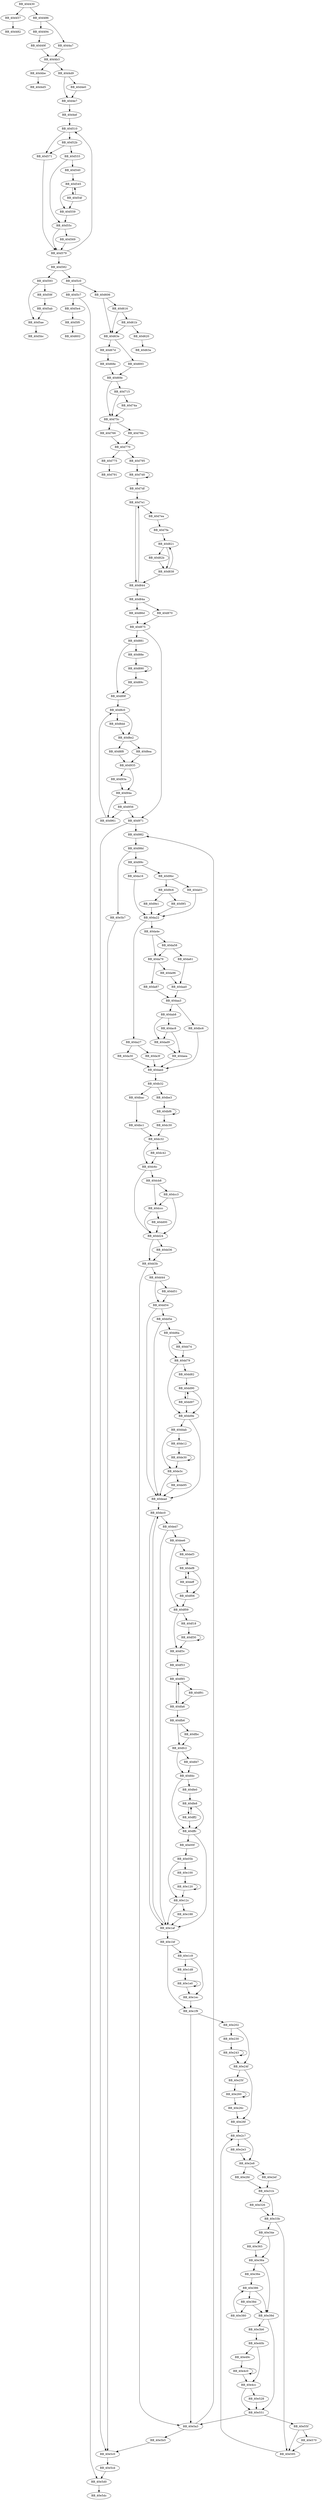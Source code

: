 DiGraph sub_40D430{
BB_40d430->BB_40d457
BB_40d430->BB_40d486
BB_40d457->BB_40d482
BB_40d486->BB_40d494
BB_40d486->BB_40d4a7
BB_40d494->BB_40d49f
BB_40d49f->BB_40d4b3
BB_40d4a7->BB_40d4b3
BB_40d4b3->BB_40d4be
BB_40d4b3->BB_40d4d9
BB_40d4be->BB_40d4d5
BB_40d4d9->BB_40d4e0
BB_40d4d9->BB_40d4e7
BB_40d4e0->BB_40d4e7
BB_40d4e7->BB_40d4ef
BB_40d4ef->BB_40d510
BB_40d510->BB_40d52b
BB_40d510->BB_40d571
BB_40d52b->BB_40d533
BB_40d52b->BB_40d571
BB_40d533->BB_40d540
BB_40d533->BB_40d55c
BB_40d540->BB_40d545
BB_40d545->BB_40d54f
BB_40d545->BB_40d559
BB_40d54f->BB_40d545
BB_40d54f->BB_40d559
BB_40d559->BB_40d55c
BB_40d55c->BB_40d569
BB_40d55c->BB_40d579
BB_40d569->BB_40d579
BB_40d571->BB_40d579
BB_40d579->BB_40d510
BB_40d579->BB_40d582
BB_40d582->BB_40d593
BB_40d582->BB_40d5c0
BB_40d593->BB_40d59f
BB_40d593->BB_40d5ae
BB_40d59f->BB_40d5ab
BB_40d5ab->BB_40d5ae
BB_40d5ae->BB_40d5bc
BB_40d5c0->BB_40d5c7
BB_40d5c0->BB_40d606
BB_40d5c7->BB_40d5e4
BB_40d5c7->BB_40e5d0
BB_40d5e4->BB_40d5f0
BB_40d5f0->BB_40d602
BB_40d606->BB_40d616
BB_40d606->BB_40d63e
BB_40d616->BB_40d61b
BB_40d616->BB_40d63e
BB_40d61b->BB_40d620
BB_40d61b->BB_40d63e
BB_40d620->BB_40d63a
BB_40d63e->BB_40d67d
BB_40d63e->BB_40d693
BB_40d67d->BB_40d68e
BB_40d68e->BB_40d69e
BB_40d693->BB_40d69e
BB_40d69e->BB_40d715
BB_40d69e->BB_40d75c
BB_40d715->BB_40d74a
BB_40d715->BB_40d75c
BB_40d74a->BB_40d75c
BB_40d75c->BB_40d766
BB_40d75c->BB_40d76b
BB_40d766->BB_40d770
BB_40d76b->BB_40d770
BB_40d770->BB_40d775
BB_40d770->BB_40d795
BB_40d775->BB_40d791
BB_40d795->BB_40d7d0
BB_40d7d0->BB_40d7d0
BB_40d7d0->BB_40d7df
BB_40d7df->BB_40d7e1
BB_40d7e1->BB_40d7ea
BB_40d7e1->BB_40d844
BB_40d7ea->BB_40d7fa
BB_40d7fa->BB_40d821
BB_40d821->BB_40d82b
BB_40d821->BB_40d838
BB_40d82b->BB_40d838
BB_40d838->BB_40d821
BB_40d838->BB_40d844
BB_40d844->BB_40d7e1
BB_40d844->BB_40d84a
BB_40d84a->BB_40d86d
BB_40d84a->BB_40d870
BB_40d86d->BB_40d875
BB_40d870->BB_40d875
BB_40d875->BB_40d881
BB_40d875->BB_40d971
BB_40d881->BB_40d88e
BB_40d881->BB_40d89f
BB_40d88e->BB_40d890
BB_40d890->BB_40d890
BB_40d890->BB_40d89c
BB_40d89c->BB_40d89f
BB_40d89f->BB_40d8c0
BB_40d8c0->BB_40d8dd
BB_40d8c0->BB_40d8e2
BB_40d8dd->BB_40d8e2
BB_40d8e2->BB_40d8ea
BB_40d8e2->BB_40d8f8
BB_40d8ea->BB_40d935
BB_40d8f8->BB_40d935
BB_40d935->BB_40d93a
BB_40d935->BB_40d94a
BB_40d93a->BB_40d94a
BB_40d94a->BB_40d956
BB_40d94a->BB_40d961
BB_40d956->BB_40d961
BB_40d956->BB_40d971
BB_40d961->BB_40d8c0
BB_40d971->BB_40d982
BB_40d971->BB_40e5c0
BB_40d982->BB_40d98d
BB_40d98d->BB_40d99c
BB_40d98d->BB_40e5b7
BB_40d99c->BB_40d9bc
BB_40d99c->BB_40da16
BB_40d9bc->BB_40d9c6
BB_40d9bc->BB_40da01
BB_40d9c6->BB_40d9e1
BB_40d9c6->BB_40d9f1
BB_40d9e1->BB_40da22
BB_40d9f1->BB_40da22
BB_40da01->BB_40da22
BB_40da16->BB_40da22
BB_40da22->BB_40da27
BB_40da22->BB_40da4e
BB_40da27->BB_40da30
BB_40da27->BB_40da3f
BB_40da30->BB_40daed
BB_40da3f->BB_40daed
BB_40da4e->BB_40da58
BB_40da4e->BB_40da79
BB_40da58->BB_40da61
BB_40da58->BB_40da79
BB_40da61->BB_40daa0
BB_40da79->BB_40da87
BB_40da79->BB_40da96
BB_40da87->BB_40daa3
BB_40da96->BB_40daa0
BB_40daa0->BB_40daa3
BB_40daa3->BB_40dab8
BB_40daa3->BB_40dbc6
BB_40dab8->BB_40dac8
BB_40dab8->BB_40dad9
BB_40dac8->BB_40dad9
BB_40dac8->BB_40daea
BB_40dad9->BB_40daea
BB_40daea->BB_40daed
BB_40daed->BB_40db32
BB_40db32->BB_40dbac
BB_40db32->BB_40dbe3
BB_40dbac->BB_40dbc1
BB_40dbc1->BB_40dc32
BB_40dbc6->BB_40daed
BB_40dbe3->BB_40dbf6
BB_40dbf6->BB_40dbf6
BB_40dbf6->BB_40dc30
BB_40dc30->BB_40dc32
BB_40dc32->BB_40dc42
BB_40dc32->BB_40dc6c
BB_40dc42->BB_40dc6c
BB_40dc6c->BB_40dcb8
BB_40dc6c->BB_40dd24
BB_40dcb8->BB_40dcc3
BB_40dcb8->BB_40dccc
BB_40dcc3->BB_40dccc
BB_40dcc3->BB_40dd24
BB_40dccc->BB_40dd00
BB_40dccc->BB_40dd24
BB_40dd00->BB_40dd24
BB_40dd24->BB_40dd36
BB_40dd24->BB_40dd3b
BB_40dd36->BB_40dd3b
BB_40dd3b->BB_40dd44
BB_40dd3b->BB_40e5a3
BB_40dd44->BB_40dd51
BB_40dd44->BB_40dd54
BB_40dd51->BB_40dd54
BB_40dd54->BB_40dd5e
BB_40dd54->BB_40dead
BB_40dd5e->BB_40dd6a
BB_40dd5e->BB_40dead
BB_40dd6a->BB_40dd74
BB_40dd6a->BB_40dd79
BB_40dd74->BB_40dd79
BB_40dd79->BB_40dd82
BB_40dd79->BB_40dd9e
BB_40dd82->BB_40dd90
BB_40dd90->BB_40dd97
BB_40dd90->BB_40dd9e
BB_40dd97->BB_40dd90
BB_40dd97->BB_40dd9e
BB_40dd9e->BB_40ddab
BB_40dd9e->BB_40dead
BB_40ddab->BB_40de12
BB_40ddab->BB_40de3c
BB_40de12->BB_40de30
BB_40de30->BB_40de30
BB_40de30->BB_40de3c
BB_40de3c->BB_40de95
BB_40de3c->BB_40dead
BB_40de95->BB_40dead
BB_40dead->BB_40dec0
BB_40dec0->BB_40ded7
BB_40dec0->BB_40e1af
BB_40ded7->BB_40dee6
BB_40ded7->BB_40e1af
BB_40dee6->BB_40def3
BB_40dee6->BB_40df09
BB_40def3->BB_40def8
BB_40def8->BB_40deff
BB_40def8->BB_40df06
BB_40deff->BB_40def8
BB_40deff->BB_40df06
BB_40df06->BB_40df09
BB_40df09->BB_40df18
BB_40df09->BB_40df3c
BB_40df18->BB_40df30
BB_40df30->BB_40df30
BB_40df30->BB_40df3c
BB_40df3c->BB_40df53
BB_40df53->BB_40df85
BB_40df85->BB_40df91
BB_40df85->BB_40dfa6
BB_40df91->BB_40dfa6
BB_40dfa6->BB_40df85
BB_40dfa6->BB_40dfb6
BB_40dfb6->BB_40dfbc
BB_40dfb6->BB_40dfc2
BB_40dfbc->BB_40dfc2
BB_40dfc2->BB_40dfd7
BB_40dfc2->BB_40dfdc
BB_40dfd7->BB_40dfdc
BB_40dfdc->BB_40dfe0
BB_40dfdc->BB_40dffc
BB_40dfe0->BB_40dfe8
BB_40dfe8->BB_40dff2
BB_40dfe8->BB_40dffc
BB_40dff2->BB_40dfe8
BB_40dff2->BB_40dffc
BB_40dffc->BB_40e00f
BB_40dffc->BB_40e1af
BB_40e00f->BB_40e05b
BB_40e05b->BB_40e100
BB_40e05b->BB_40e12c
BB_40e100->BB_40e120
BB_40e120->BB_40e120
BB_40e120->BB_40e12c
BB_40e12c->BB_40e188
BB_40e12c->BB_40e1af
BB_40e188->BB_40e1af
BB_40e1af->BB_40dec0
BB_40e1af->BB_40e1bf
BB_40e1bf->BB_40e1c9
BB_40e1bf->BB_40e1f9
BB_40e1c9->BB_40e1d8
BB_40e1c9->BB_40e1ec
BB_40e1d8->BB_40e1e0
BB_40e1e0->BB_40e1e0
BB_40e1e0->BB_40e1ec
BB_40e1ec->BB_40e1f9
BB_40e1f9->BB_40e202
BB_40e1f9->BB_40e5a3
BB_40e202->BB_40e230
BB_40e202->BB_40e24f
BB_40e230->BB_40e243
BB_40e243->BB_40e243
BB_40e243->BB_40e24f
BB_40e24f->BB_40e25f
BB_40e24f->BB_40e26f
BB_40e25f->BB_40e260
BB_40e260->BB_40e260
BB_40e260->BB_40e26c
BB_40e26c->BB_40e26f
BB_40e26f->BB_40e2c7
BB_40e2c7->BB_40e2e3
BB_40e2c7->BB_40e2e8
BB_40e2e3->BB_40e2e8
BB_40e2e8->BB_40e2ef
BB_40e2e8->BB_40e2fd
BB_40e2ef->BB_40e31b
BB_40e2fd->BB_40e31b
BB_40e31b->BB_40e326
BB_40e31b->BB_40e33b
BB_40e326->BB_40e33b
BB_40e33b->BB_40e34e
BB_40e33b->BB_40e595
BB_40e34e->BB_40e365
BB_40e34e->BB_40e36a
BB_40e365->BB_40e36a
BB_40e36a->BB_40e36e
BB_40e36a->BB_40e39d
BB_40e36e->BB_40e386
BB_40e380->BB_40e386
BB_40e386->BB_40e38d
BB_40e386->BB_40e39d
BB_40e38d->BB_40e380
BB_40e38d->BB_40e39d
BB_40e39d->BB_40e3b6
BB_40e39d->BB_40e551
BB_40e3b6->BB_40e40b
BB_40e40b->BB_40e49c
BB_40e40b->BB_40e4cc
BB_40e49c->BB_40e4c0
BB_40e4c0->BB_40e4c0
BB_40e4c0->BB_40e4cc
BB_40e4cc->BB_40e528
BB_40e4cc->BB_40e551
BB_40e528->BB_40e551
BB_40e551->BB_40e55f
BB_40e551->BB_40e5a3
BB_40e55f->BB_40e570
BB_40e55f->BB_40e595
BB_40e570->BB_40e595
BB_40e595->BB_40e2c7
BB_40e5a3->BB_40d982
BB_40e5a3->BB_40e5b5
BB_40e5b5->BB_40e5c0
BB_40e5b7->BB_40e5c0
BB_40e5c0->BB_40e5cd
BB_40e5cd->BB_40e5d0
BB_40e5d0->BB_40e5dc
}
